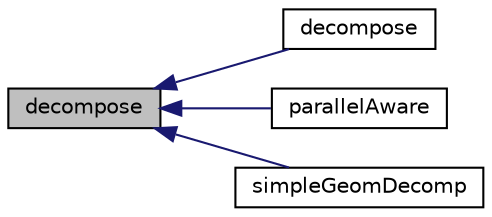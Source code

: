 digraph "decompose"
{
  bgcolor="transparent";
  edge [fontname="Helvetica",fontsize="10",labelfontname="Helvetica",labelfontsize="10"];
  node [fontname="Helvetica",fontsize="10",shape=record];
  rankdir="LR";
  Node32 [label="decompose",height=0.2,width=0.4,color="black", fillcolor="grey75", style="filled", fontcolor="black"];
  Node32 -> Node33 [dir="back",color="midnightblue",fontsize="10",style="solid",fontname="Helvetica"];
  Node33 [label="decompose",height=0.2,width=0.4,color="black",URL="$a29973.html#a3dc1a5b88e04251d88c036f77b676032",tooltip="Like decompose but with uniform weights on the points. "];
  Node32 -> Node34 [dir="back",color="midnightblue",fontsize="10",style="solid",fontname="Helvetica"];
  Node34 [label="parallelAware",height=0.2,width=0.4,color="black",URL="$a29973.html#a633a6cc754e8e20720ad646c342afa3f",tooltip="Is method parallel aware (i.e. does it synchronize domains across. "];
  Node32 -> Node35 [dir="back",color="midnightblue",fontsize="10",style="solid",fontname="Helvetica"];
  Node35 [label="simpleGeomDecomp",height=0.2,width=0.4,color="black",URL="$a29973.html#afa98ade1b6064e26779d29d8909488c7",tooltip="Construct given the decomposition dictionary. "];
}
